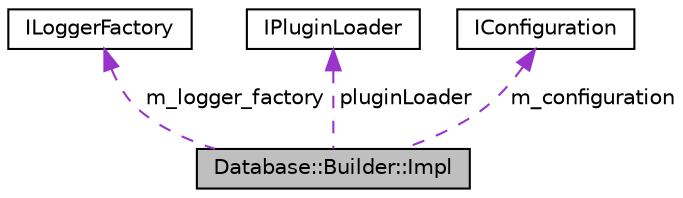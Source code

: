 digraph "Database::Builder::Impl"
{
 // LATEX_PDF_SIZE
  edge [fontname="Helvetica",fontsize="10",labelfontname="Helvetica",labelfontsize="10"];
  node [fontname="Helvetica",fontsize="10",shape=record];
  Node1 [label="Database::Builder::Impl",height=0.2,width=0.4,color="black", fillcolor="grey75", style="filled", fontcolor="black",tooltip=" "];
  Node2 -> Node1 [dir="back",color="darkorchid3",fontsize="10",style="dashed",label=" m_logger_factory" ,fontname="Helvetica"];
  Node2 [label="ILoggerFactory",height=0.2,width=0.4,color="black", fillcolor="white", style="filled",URL="$struct_i_logger_factory.html",tooltip=" "];
  Node3 -> Node1 [dir="back",color="darkorchid3",fontsize="10",style="dashed",label=" pluginLoader" ,fontname="Helvetica"];
  Node3 [label="IPluginLoader",height=0.2,width=0.4,color="black", fillcolor="white", style="filled",URL="$struct_i_plugin_loader.html",tooltip=" "];
  Node4 -> Node1 [dir="back",color="darkorchid3",fontsize="10",style="dashed",label=" m_configuration" ,fontname="Helvetica"];
  Node4 [label="IConfiguration",height=0.2,width=0.4,color="black", fillcolor="white", style="filled",URL="$struct_i_configuration.html",tooltip=" "];
}
